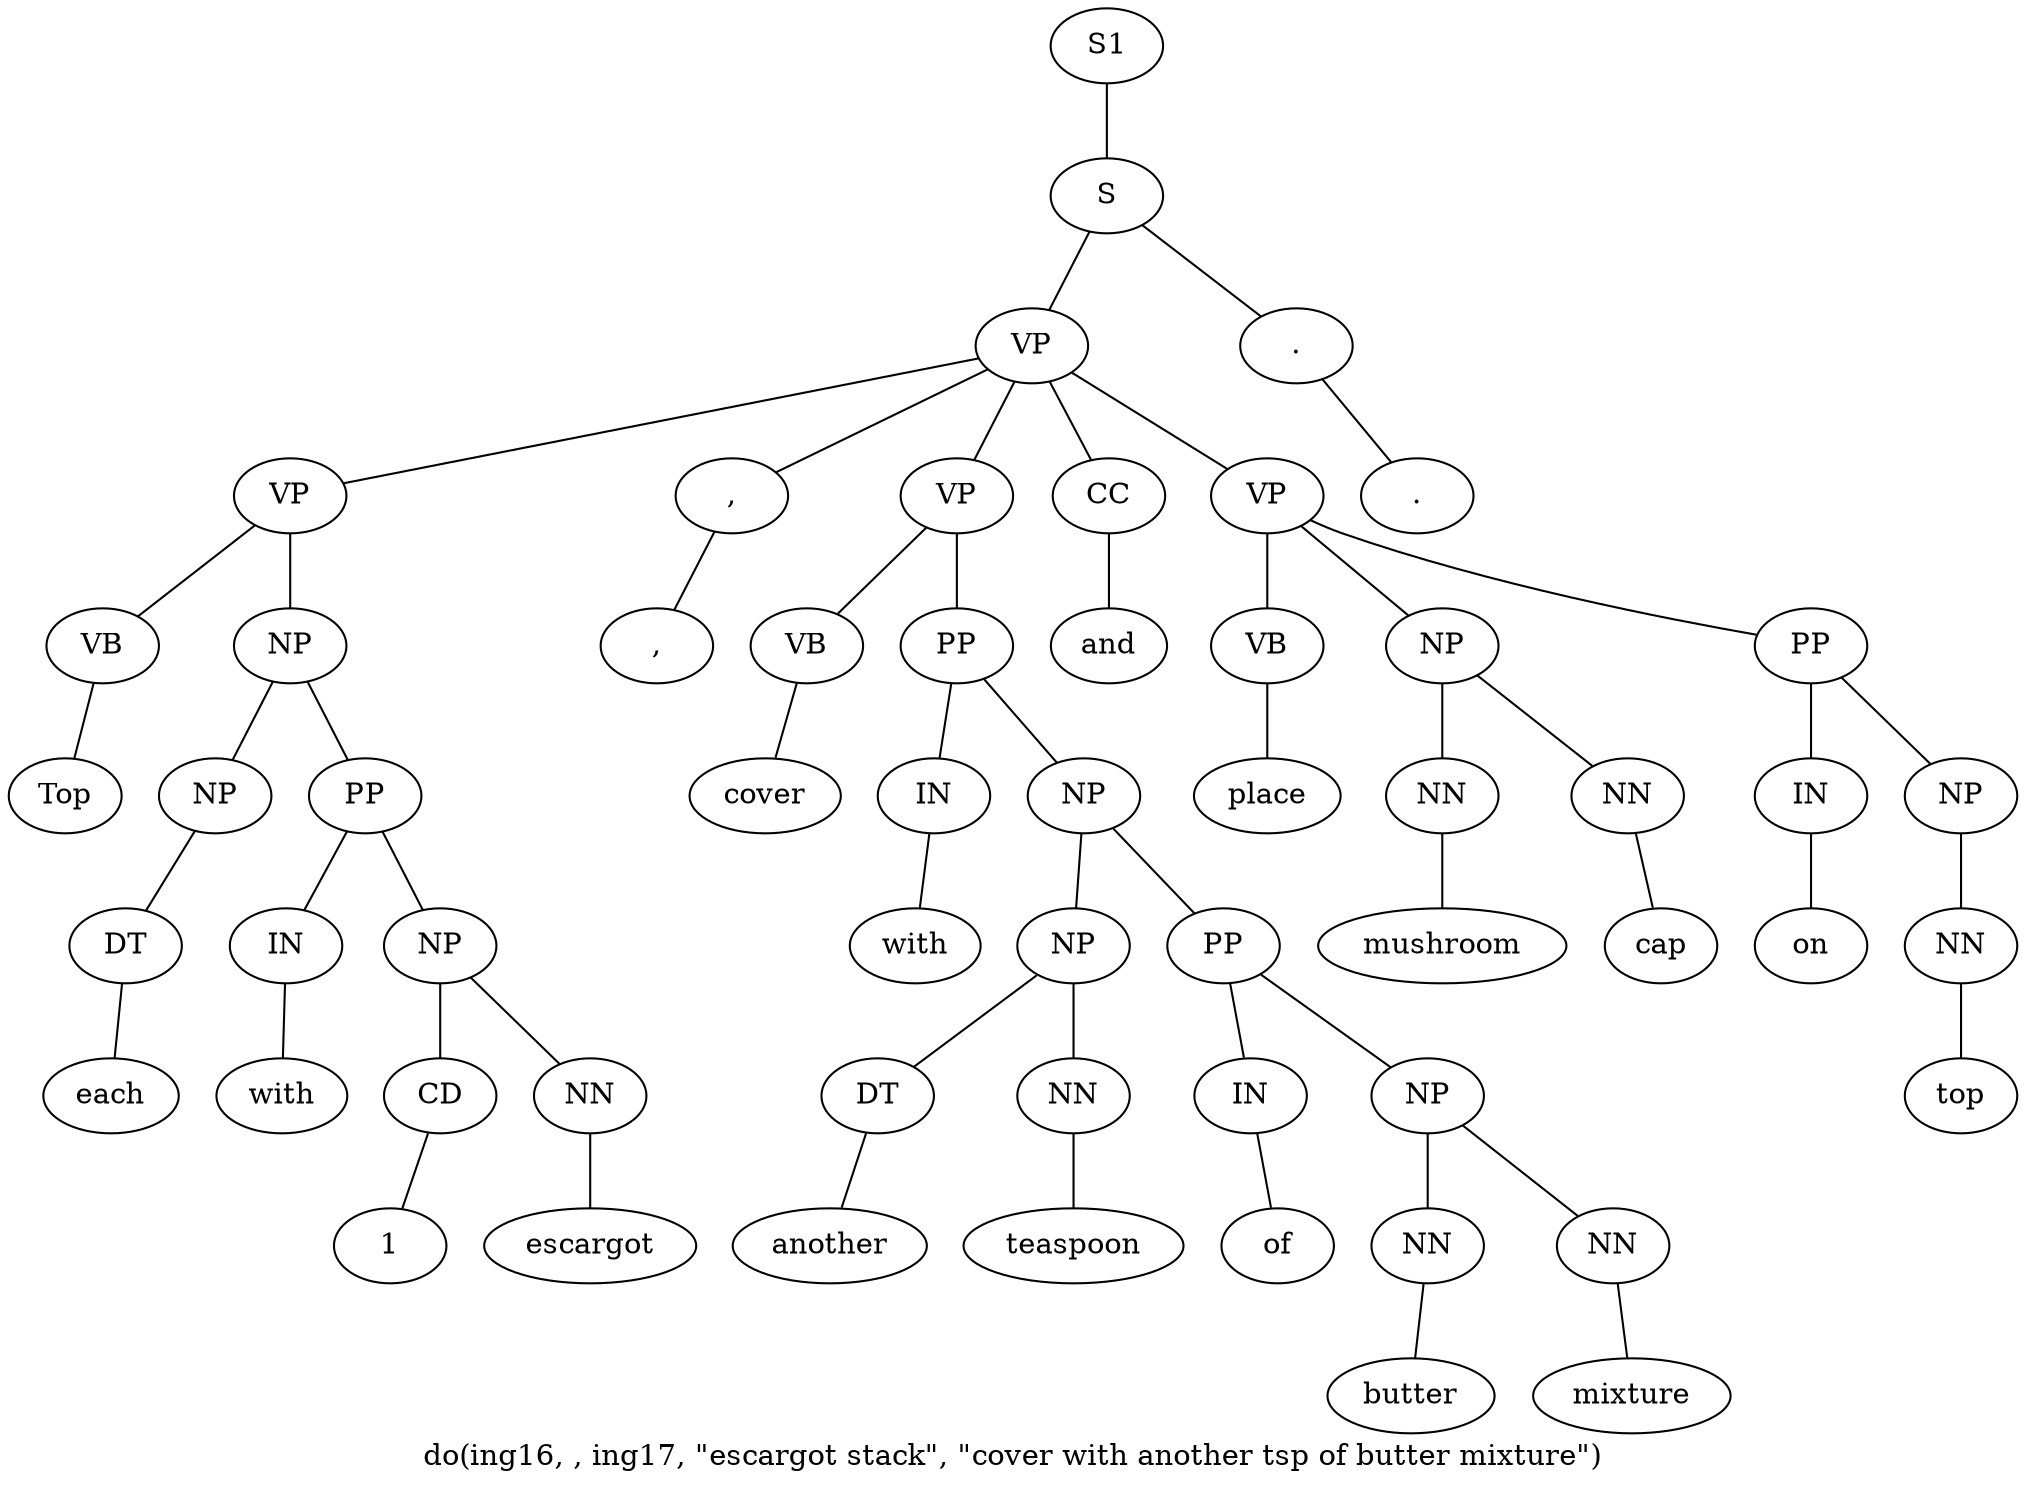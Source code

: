 graph SyntaxGraph {
	label = "do(ing16, , ing17, \"escargot stack\", \"cover with another tsp of butter mixture\")";
	Node0 [label="S1"];
	Node1 [label="S"];
	Node2 [label="VP"];
	Node3 [label="VP"];
	Node4 [label="VB"];
	Node5 [label="Top"];
	Node6 [label="NP"];
	Node7 [label="NP"];
	Node8 [label="DT"];
	Node9 [label="each"];
	Node10 [label="PP"];
	Node11 [label="IN"];
	Node12 [label="with"];
	Node13 [label="NP"];
	Node14 [label="CD"];
	Node15 [label="1"];
	Node16 [label="NN"];
	Node17 [label="escargot"];
	Node18 [label=","];
	Node19 [label=","];
	Node20 [label="VP"];
	Node21 [label="VB"];
	Node22 [label="cover"];
	Node23 [label="PP"];
	Node24 [label="IN"];
	Node25 [label="with"];
	Node26 [label="NP"];
	Node27 [label="NP"];
	Node28 [label="DT"];
	Node29 [label="another"];
	Node30 [label="NN"];
	Node31 [label="teaspoon"];
	Node32 [label="PP"];
	Node33 [label="IN"];
	Node34 [label="of"];
	Node35 [label="NP"];
	Node36 [label="NN"];
	Node37 [label="butter"];
	Node38 [label="NN"];
	Node39 [label="mixture"];
	Node40 [label="CC"];
	Node41 [label="and"];
	Node42 [label="VP"];
	Node43 [label="VB"];
	Node44 [label="place"];
	Node45 [label="NP"];
	Node46 [label="NN"];
	Node47 [label="mushroom"];
	Node48 [label="NN"];
	Node49 [label="cap"];
	Node50 [label="PP"];
	Node51 [label="IN"];
	Node52 [label="on"];
	Node53 [label="NP"];
	Node54 [label="NN"];
	Node55 [label="top"];
	Node56 [label="."];
	Node57 [label="."];

	Node0 -- Node1;
	Node1 -- Node2;
	Node1 -- Node56;
	Node2 -- Node3;
	Node2 -- Node18;
	Node2 -- Node20;
	Node2 -- Node40;
	Node2 -- Node42;
	Node3 -- Node4;
	Node3 -- Node6;
	Node4 -- Node5;
	Node6 -- Node7;
	Node6 -- Node10;
	Node7 -- Node8;
	Node8 -- Node9;
	Node10 -- Node11;
	Node10 -- Node13;
	Node11 -- Node12;
	Node13 -- Node14;
	Node13 -- Node16;
	Node14 -- Node15;
	Node16 -- Node17;
	Node18 -- Node19;
	Node20 -- Node21;
	Node20 -- Node23;
	Node21 -- Node22;
	Node23 -- Node24;
	Node23 -- Node26;
	Node24 -- Node25;
	Node26 -- Node27;
	Node26 -- Node32;
	Node27 -- Node28;
	Node27 -- Node30;
	Node28 -- Node29;
	Node30 -- Node31;
	Node32 -- Node33;
	Node32 -- Node35;
	Node33 -- Node34;
	Node35 -- Node36;
	Node35 -- Node38;
	Node36 -- Node37;
	Node38 -- Node39;
	Node40 -- Node41;
	Node42 -- Node43;
	Node42 -- Node45;
	Node42 -- Node50;
	Node43 -- Node44;
	Node45 -- Node46;
	Node45 -- Node48;
	Node46 -- Node47;
	Node48 -- Node49;
	Node50 -- Node51;
	Node50 -- Node53;
	Node51 -- Node52;
	Node53 -- Node54;
	Node54 -- Node55;
	Node56 -- Node57;
}